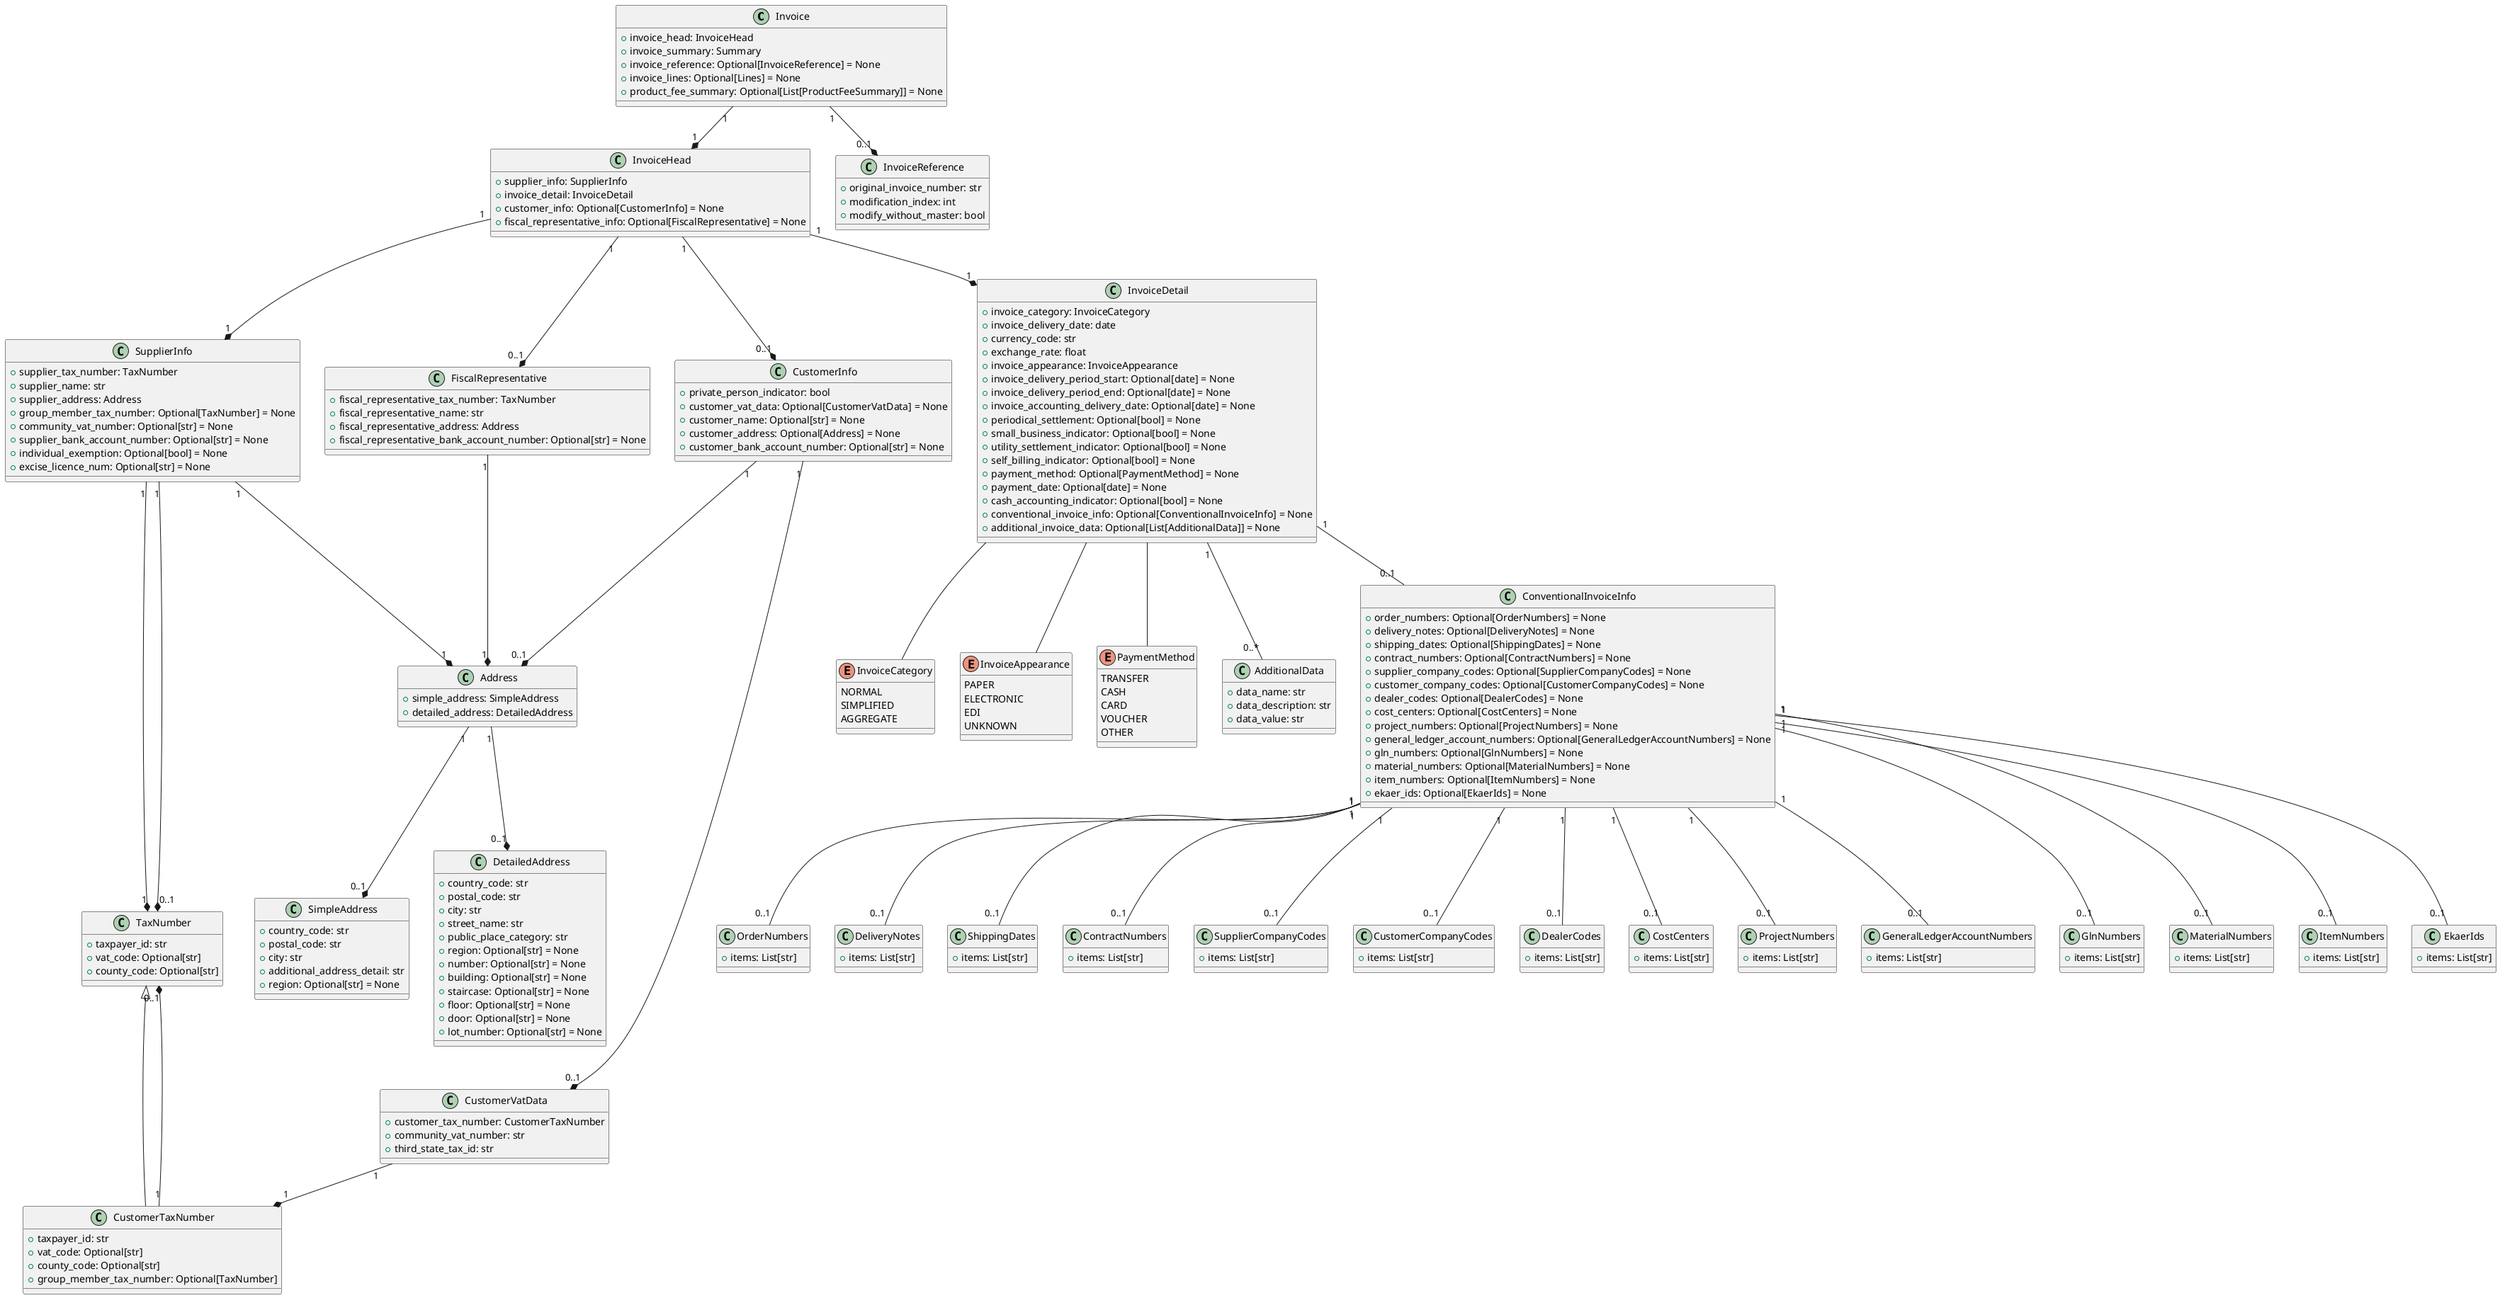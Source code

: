 @startuml
class Invoice {
+ invoice_head: InvoiceHead
+ invoice_summary: Summary
+ invoice_reference: Optional[InvoiceReference] = None
+ invoice_lines: Optional[Lines] = None
+ product_fee_summary: Optional[List[ProductFeeSummary]] = None
}

class InvoiceHead {
+ supplier_info: SupplierInfo
+ invoice_detail: InvoiceDetail
+ customer_info: Optional[CustomerInfo] = None
+ fiscal_representative_info: Optional[FiscalRepresentative] = None
}

class InvoiceReference {
+ original_invoice_number: str
+ modification_index: int
+ modify_without_master: bool
}

class SupplierInfo {
+ supplier_tax_number: TaxNumber
+ supplier_name: str
+ supplier_address: Address
+ group_member_tax_number: Optional[TaxNumber] = None
+ community_vat_number: Optional[str] = None
+ supplier_bank_account_number: Optional[str] = None
+ individual_exemption: Optional[bool] = None
+ excise_licence_num: Optional[str] = None
}

class CustomerInfo {
+ private_person_indicator: bool
+ customer_vat_data: Optional[CustomerVatData] = None
+ customer_name: Optional[str] = None
+ customer_address: Optional[Address] = None
+ customer_bank_account_number: Optional[str] = None
}

class FiscalRepresentative {
+ fiscal_representative_tax_number: TaxNumber
+ fiscal_representative_name: str
+ fiscal_representative_address: Address
+ fiscal_representative_bank_account_number: Optional[str] = None
}

class InvoiceDetail {
+ invoice_category: InvoiceCategory
+ invoice_delivery_date: date
+ currency_code: str
+ exchange_rate: float
+ invoice_appearance: InvoiceAppearance
+ invoice_delivery_period_start: Optional[date] = None
+ invoice_delivery_period_end: Optional[date] = None
+ invoice_accounting_delivery_date: Optional[date] = None
+ periodical_settlement: Optional[bool] = None
+ small_business_indicator: Optional[bool] = None
+ utility_settlement_indicator: Optional[bool] = None
+ self_billing_indicator: Optional[bool] = None
+ payment_method: Optional[PaymentMethod] = None
+ payment_date: Optional[date] = None
+ cash_accounting_indicator: Optional[bool] = None
+ conventional_invoice_info: Optional[ConventionalInvoiceInfo] = None
+ additional_invoice_data: Optional[List[AdditionalData]] = None
}

class CustomerVatData {
+ customer_tax_number: CustomerTaxNumber
+ community_vat_number: str
+ third_state_tax_id: str
}

class CustomerTaxNumber extends TaxNumber {
+ taxpayer_id: str
+ vat_code: Optional[str]
+ county_code: Optional[str]
+ group_member_tax_number: Optional[TaxNumber]
}

class TaxNumber {
+ taxpayer_id: str
+ vat_code: Optional[str]
+ county_code: Optional[str]
}

class Address {
+ simple_address: SimpleAddress
+ detailed_address: DetailedAddress
}

class SimpleAddress {
+ country_code: str
+ postal_code: str
+ city: str
+ additional_address_detail: str
+ region: Optional[str] = None
}

class DetailedAddress {
+ country_code: str
+ postal_code: str
+ city: str
+ street_name: str
+ public_place_category: str
+ region: Optional[str] = None
+ number: Optional[str] = None
+ building: Optional[str] = None
+ staircase: Optional[str] = None
+ floor: Optional[str] = None
+ door: Optional[str] = None
+ lot_number: Optional[str] = None
}

enum InvoiceCategory {
NORMAL
SIMPLIFIED
AGGREGATE
}

enum InvoiceAppearance {
PAPER
ELECTRONIC
EDI
UNKNOWN
}

enum PaymentMethod {
TRANSFER
CASH
CARD
VOUCHER
OTHER
}

class AdditionalData {
+ data_name: str
+ data_description: str
+ data_value: str
}

class ConventionalInvoiceInfo {
+ order_numbers: Optional[OrderNumbers] = None
+ delivery_notes: Optional[DeliveryNotes] = None
+ shipping_dates: Optional[ShippingDates] = None
+ contract_numbers: Optional[ContractNumbers] = None
+ supplier_company_codes: Optional[SupplierCompanyCodes] = None
+ customer_company_codes: Optional[CustomerCompanyCodes] = None
+ dealer_codes: Optional[DealerCodes] = None
+ cost_centers: Optional[CostCenters] = None
+ project_numbers: Optional[ProjectNumbers] = None
+ general_ledger_account_numbers: Optional[GeneralLedgerAccountNumbers] = None
+ gln_numbers: Optional[GlnNumbers] = None
+ material_numbers: Optional[MaterialNumbers] = None
+ item_numbers: Optional[ItemNumbers] = None
+ ekaer_ids: Optional[EkaerIds] = None
}

class OrderNumbers {
+items: List[str]
}

class DeliveryNotes {
+items: List[str]
}

class ShippingDates {
+items: List[str]
}

class ContractNumbers {
+items: List[str]
}

class SupplierCompanyCodes {
+items: List[str]
}

class CustomerCompanyCodes {
+items: List[str]
}

class DealerCodes {
+items: List[str]
}

class CostCenters {
+items: List[str]
}

class ProjectNumbers {
+items: List[str]
}

class GeneralLedgerAccountNumbers {
+items: List[str]
}

class GlnNumbers {
+items: List[str]
}

class MaterialNumbers {
+items: List[str]
}

class ItemNumbers {
+items: List[str]
}

class EkaerIds {
+items: List[str]
}

Invoice "1" --* "0..1" InvoiceReference
Invoice "1" --* "1" InvoiceHead
InvoiceHead "1" --* "1" SupplierInfo
InvoiceHead "1" --* "0..1" CustomerInfo
InvoiceHead "1" --* "0..1" FiscalRepresentative
InvoiceHead "1" --* "1" InvoiceDetail
CustomerInfo "1" ----* "0..1" CustomerVatData
CustomerVatData "1" --* "1" CustomerTaxNumber
CustomerTaxNumber "1" ---* "0..1" TaxNumber
SupplierInfo "1" ---* "1" TaxNumber
SupplierInfo "1" ---* "0..1" TaxNumber
SupplierInfo "1" --* "1" Address
CustomerInfo "1" --* "0..1" Address
FiscalRepresentative "1" --* "1" Address
Address "1" --* "0..1" SimpleAddress
Address "1" --* "0..1" DetailedAddress
InvoiceDetail -- InvoiceCategory
InvoiceDetail -- InvoiceAppearance
InvoiceDetail -- PaymentMethod
InvoiceDetail "1" -- "0..*" AdditionalData
InvoiceDetail "1" -- "0..1" ConventionalInvoiceInfo
ConventionalInvoiceInfo "1" -- "0..1" OrderNumbers
ConventionalInvoiceInfo "1" -- "0..1" DeliveryNotes
ConventionalInvoiceInfo "1" -- "0..1" ShippingDates
ConventionalInvoiceInfo "1" -- "0..1" ContractNumbers
ConventionalInvoiceInfo "1" -- "0..1" SupplierCompanyCodes
ConventionalInvoiceInfo "1" -- "0..1" CustomerCompanyCodes
ConventionalInvoiceInfo "1" -- "0..1" DealerCodes
ConventionalInvoiceInfo "1" -- "0..1" CostCenters
ConventionalInvoiceInfo "1" -- "0..1" ProjectNumbers
ConventionalInvoiceInfo "1" -- "0..1" GeneralLedgerAccountNumbers
ConventionalInvoiceInfo "1" -- "0..1" GlnNumbers
ConventionalInvoiceInfo "1" -- "0..1" MaterialNumbers
ConventionalInvoiceInfo "1" -- "0..1" ItemNumbers
ConventionalInvoiceInfo "1" -- "0..1" EkaerIds
@enduml